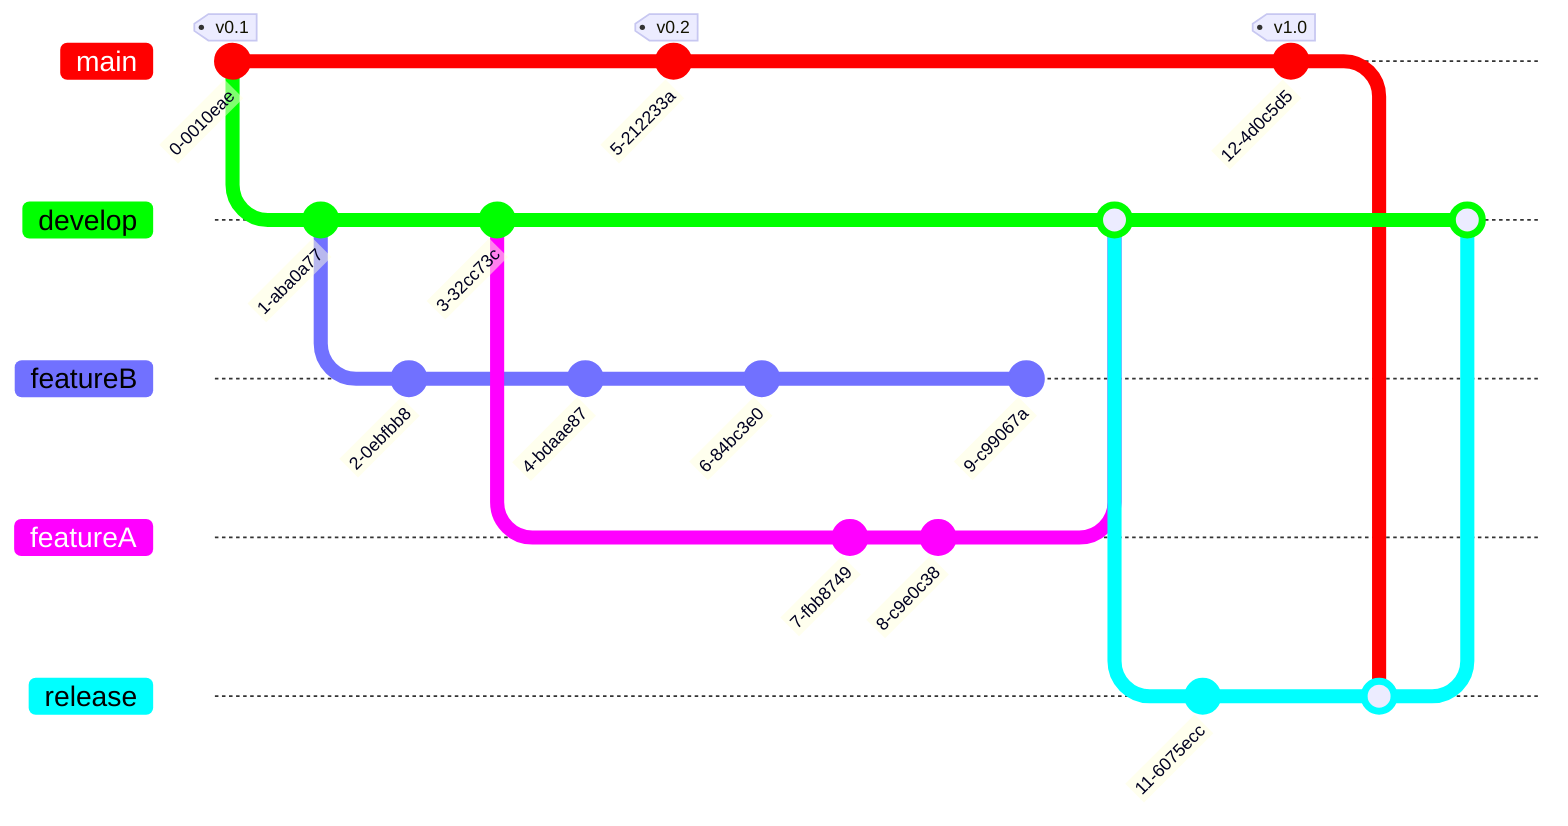 %%{init: { 'theme': 'default' , 'themeVariables': {
          'git0': '#ff0000',
          'git1': '#00ff00',
          'git2': '#7171ff',
          'git3': '#ff00ff',
          'git4': '#00ffff',
          'git5': '#ffff00',
          'git6': '#ff00ff',
          'git7': '#00ffff'
} } }%%
gitGraph
  commit tag:"v0.1"
  branch develop
  checkout develop
  commit
  branch featureB
  checkout featureB
  commit
  checkout main
  checkout develop
  commit
  checkout featureB
  commit
  checkout main
  commit tag:"v0.2"
  checkout featureB
  commit
  checkout develop
  branch featureA
  commit
  checkout develop
  checkout featureA
  commit
  checkout featureB
  commit
  checkout develop
  merge featureA
  branch release
  checkout release
  commit
  checkout main
  commit tag:"v1.0"
  checkout release
  merge main
  checkout develop
  merge release